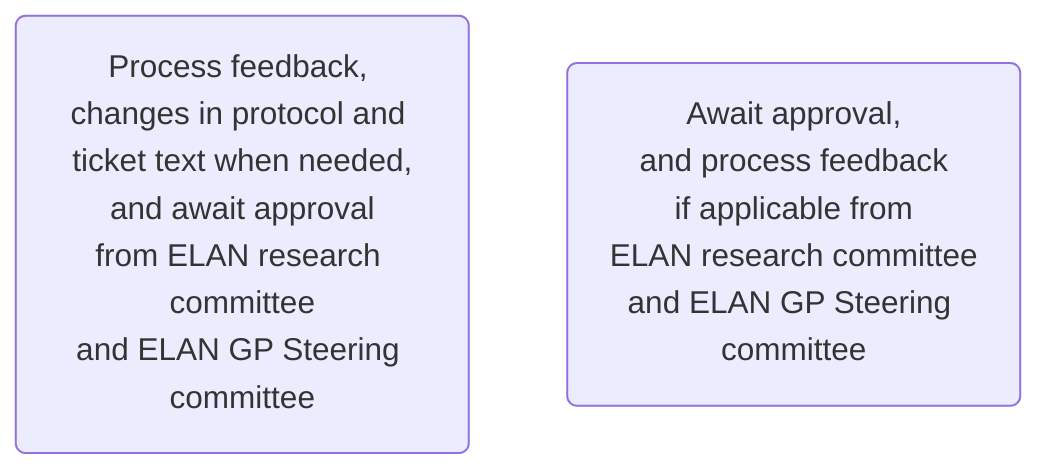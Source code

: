 flowchart TD

id4(Process feedback, 
changes in protocol and 
ticket text when needed,
and await approval
from ELAN research committee
and ELAN GP Steering committee)
id6(Await approval,
and process feedback
if applicable from
ELAN research committee
and ELAN GP Steering committee)